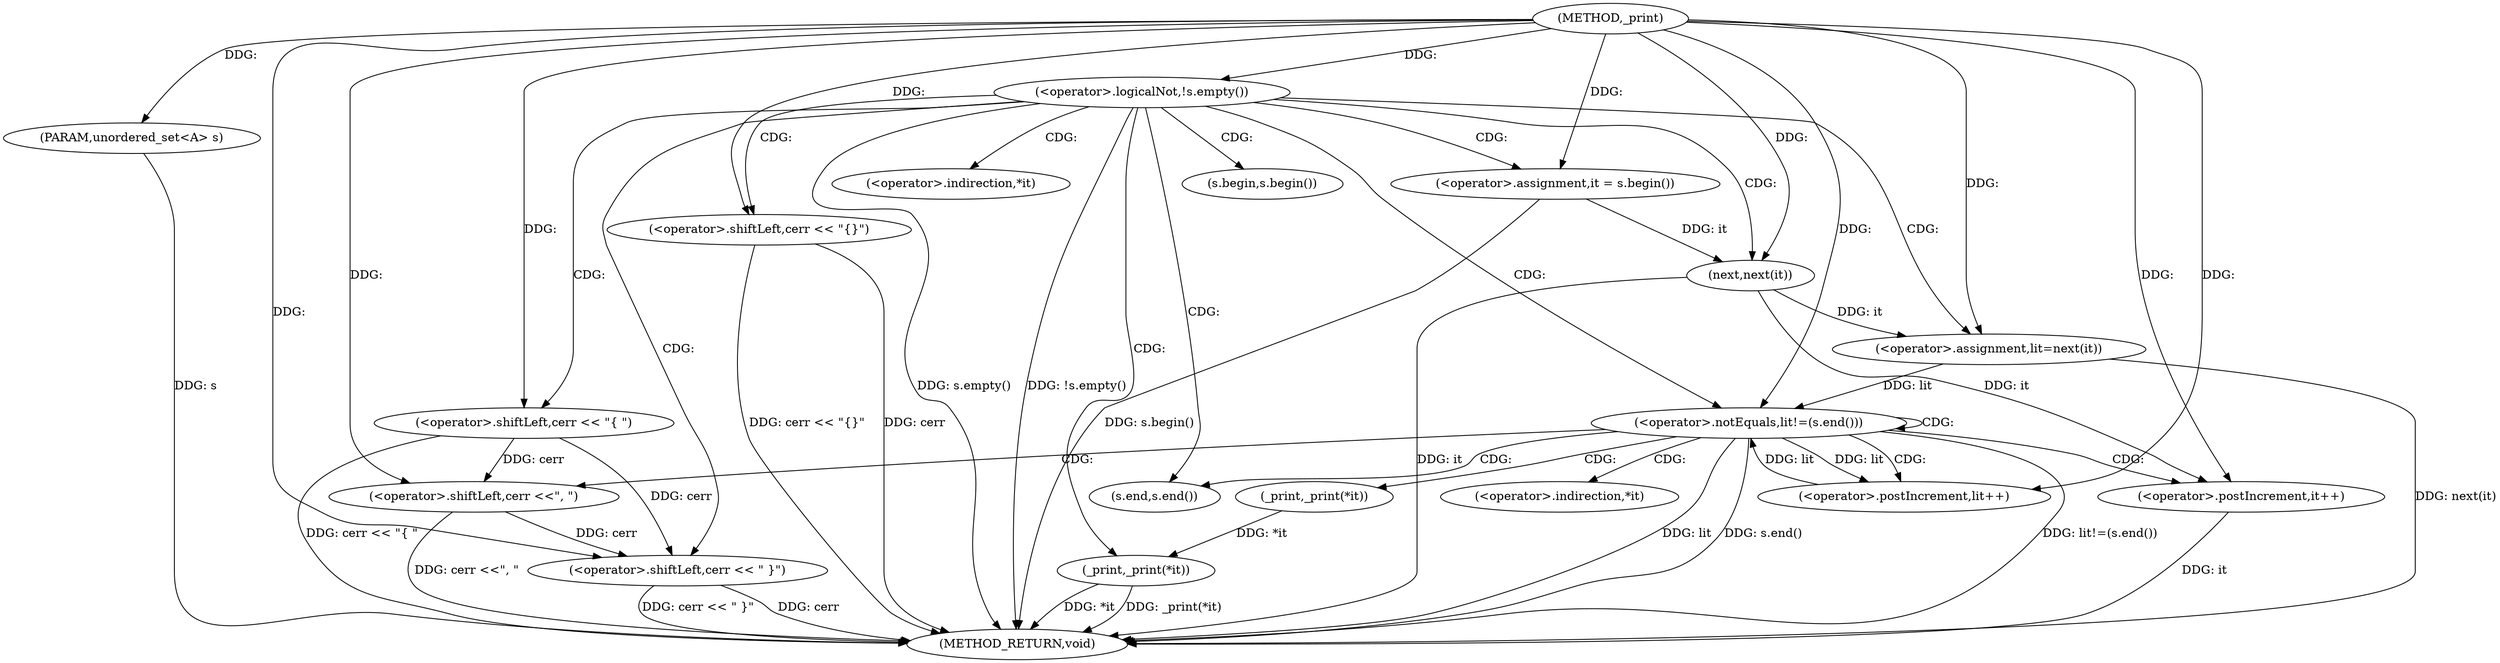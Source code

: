 digraph "_print" {  
"1000546" [label = "(METHOD,_print)" ]
"1000592" [label = "(METHOD_RETURN,void)" ]
"1000547" [label = "(PARAM,unordered_set<A> s)" ]
"1000550" [label = "(<operator>.logicalNot,!s.empty())" ]
"1000553" [label = "(<operator>.shiftLeft,cerr << \"{ \")" ]
"1000557" [label = "(<operator>.assignment,it = s.begin())" ]
"1000581" [label = "(_print,_print(*it))" ]
"1000584" [label = "(<operator>.shiftLeft,cerr << \" }\")" ]
"1000562" [label = "(<operator>.assignment,lit=next(it))" ]
"1000566" [label = "(<operator>.notEquals,lit!=(s.end()))" ]
"1000589" [label = "(<operator>.shiftLeft,cerr << \"{}\")" ]
"1000570" [label = "(<operator>.postIncrement,it++)" ]
"1000572" [label = "(<operator>.postIncrement,lit++)" ]
"1000575" [label = "(_print,_print(*it))" ]
"1000578" [label = "(<operator>.shiftLeft,cerr <<\", \")" ]
"1000564" [label = "(next,next(it))" ]
"1000559" [label = "(s.begin,s.begin())" ]
"1000582" [label = "(<operator>.indirection,*it)" ]
"1000568" [label = "(s.end,s.end())" ]
"1000576" [label = "(<operator>.indirection,*it)" ]
  "1000547" -> "1000592"  [ label = "DDG: s"] 
  "1000550" -> "1000592"  [ label = "DDG: s.empty()"] 
  "1000550" -> "1000592"  [ label = "DDG: !s.empty()"] 
  "1000589" -> "1000592"  [ label = "DDG: cerr"] 
  "1000589" -> "1000592"  [ label = "DDG: cerr << \"{}\""] 
  "1000553" -> "1000592"  [ label = "DDG: cerr << \"{ \""] 
  "1000557" -> "1000592"  [ label = "DDG: s.begin()"] 
  "1000564" -> "1000592"  [ label = "DDG: it"] 
  "1000562" -> "1000592"  [ label = "DDG: next(it)"] 
  "1000566" -> "1000592"  [ label = "DDG: lit"] 
  "1000566" -> "1000592"  [ label = "DDG: s.end()"] 
  "1000566" -> "1000592"  [ label = "DDG: lit!=(s.end())"] 
  "1000581" -> "1000592"  [ label = "DDG: *it"] 
  "1000581" -> "1000592"  [ label = "DDG: _print(*it)"] 
  "1000584" -> "1000592"  [ label = "DDG: cerr"] 
  "1000584" -> "1000592"  [ label = "DDG: cerr << \" }\""] 
  "1000578" -> "1000592"  [ label = "DDG: cerr <<\", \""] 
  "1000570" -> "1000592"  [ label = "DDG: it"] 
  "1000546" -> "1000547"  [ label = "DDG: "] 
  "1000546" -> "1000550"  [ label = "DDG: "] 
  "1000546" -> "1000557"  [ label = "DDG: "] 
  "1000546" -> "1000553"  [ label = "DDG: "] 
  "1000564" -> "1000562"  [ label = "DDG: it"] 
  "1000575" -> "1000581"  [ label = "DDG: *it"] 
  "1000553" -> "1000584"  [ label = "DDG: cerr"] 
  "1000578" -> "1000584"  [ label = "DDG: cerr"] 
  "1000546" -> "1000584"  [ label = "DDG: "] 
  "1000546" -> "1000562"  [ label = "DDG: "] 
  "1000562" -> "1000566"  [ label = "DDG: lit"] 
  "1000572" -> "1000566"  [ label = "DDG: lit"] 
  "1000546" -> "1000566"  [ label = "DDG: "] 
  "1000546" -> "1000589"  [ label = "DDG: "] 
  "1000557" -> "1000564"  [ label = "DDG: it"] 
  "1000546" -> "1000564"  [ label = "DDG: "] 
  "1000564" -> "1000570"  [ label = "DDG: it"] 
  "1000546" -> "1000570"  [ label = "DDG: "] 
  "1000566" -> "1000572"  [ label = "DDG: lit"] 
  "1000546" -> "1000572"  [ label = "DDG: "] 
  "1000553" -> "1000578"  [ label = "DDG: cerr"] 
  "1000546" -> "1000578"  [ label = "DDG: "] 
  "1000550" -> "1000553"  [ label = "CDG: "] 
  "1000550" -> "1000562"  [ label = "CDG: "] 
  "1000550" -> "1000582"  [ label = "CDG: "] 
  "1000550" -> "1000557"  [ label = "CDG: "] 
  "1000550" -> "1000566"  [ label = "CDG: "] 
  "1000550" -> "1000581"  [ label = "CDG: "] 
  "1000550" -> "1000584"  [ label = "CDG: "] 
  "1000550" -> "1000564"  [ label = "CDG: "] 
  "1000550" -> "1000568"  [ label = "CDG: "] 
  "1000550" -> "1000559"  [ label = "CDG: "] 
  "1000550" -> "1000589"  [ label = "CDG: "] 
  "1000566" -> "1000570"  [ label = "CDG: "] 
  "1000566" -> "1000576"  [ label = "CDG: "] 
  "1000566" -> "1000572"  [ label = "CDG: "] 
  "1000566" -> "1000566"  [ label = "CDG: "] 
  "1000566" -> "1000578"  [ label = "CDG: "] 
  "1000566" -> "1000575"  [ label = "CDG: "] 
  "1000566" -> "1000568"  [ label = "CDG: "] 
}
